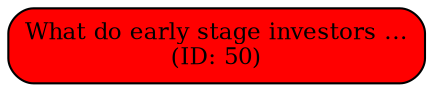 // Main Conversation 50
digraph {
	rankdir=TB size="8,15"
	node [fillcolor=lightblue fontsize=11 shape=box style="rounded,filled"]
	edge [fontsize=10]
	50 [label="What do early stage investors ...
(ID: 50)" fillcolor=red]
}
